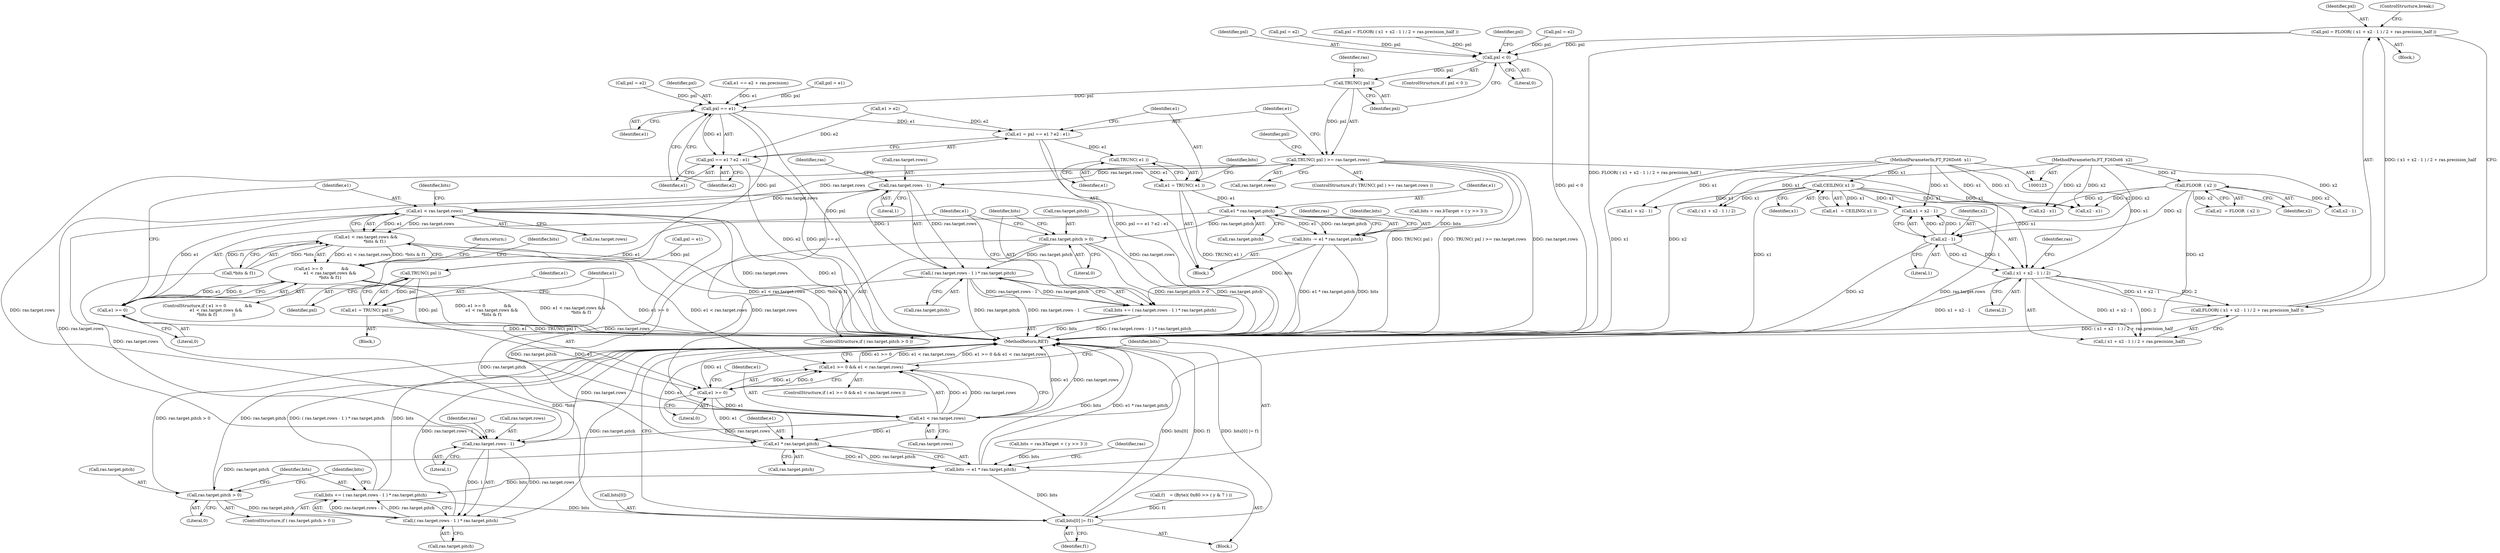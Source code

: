 digraph "1_savannah_b3500af717010137046ec4076d1e1c0641e33727_4@integer" {
"1000177" [label="(Call,pxl = FLOOR( ( x1 + x2 - 1 ) / 2 + ras.precision_half ))"];
"1000179" [label="(Call,FLOOR( ( x1 + x2 - 1 ) / 2 + ras.precision_half ))"];
"1000181" [label="(Call,( x1 + x2 - 1 ) / 2)"];
"1000137" [label="(Call,CEILING( x1 ))"];
"1000125" [label="(MethodParameterIn,FT_F26Dot6  x1)"];
"1000184" [label="(Call,x2 - 1)"];
"1000141" [label="(Call,FLOOR  ( x2 ))"];
"1000126" [label="(MethodParameterIn,FT_F26Dot6  x2)"];
"1000276" [label="(Call,pxl < 0)"];
"1000285" [label="(Call,TRUNC( pxl ))"];
"1000284" [label="(Call,TRUNC( pxl ) >= ras.target.rows)"];
"1000345" [label="(Call,ras.target.rows - 1)"];
"1000344" [label="(Call,( ras.target.rows - 1 ) * ras.target.pitch)"];
"1000342" [label="(Call,bits += ( ras.target.rows - 1 ) * ras.target.pitch)"];
"1000414" [label="(Call,e1 * ras.target.pitch)"];
"1000412" [label="(Call,bits -= e1 * ras.target.pitch)"];
"1000429" [label="(Call,bits += ( ras.target.rows - 1 ) * ras.target.pitch)"];
"1000444" [label="(Call,bits[0] |= f1)"];
"1000422" [label="(Call,ras.target.pitch > 0)"];
"1000431" [label="(Call,( ras.target.rows - 1 ) * ras.target.pitch)"];
"1000363" [label="(Call,e1 < ras.target.rows)"];
"1000362" [label="(Call,e1 < ras.target.rows &&\n             *bits & f1)"];
"1000358" [label="(Call,e1 >= 0              &&\n             e1 < ras.target.rows &&\n             *bits & f1)"];
"1000400" [label="(Call,e1 >= 0 && e1 < ras.target.rows)"];
"1000404" [label="(Call,e1 < ras.target.rows)"];
"1000432" [label="(Call,ras.target.rows - 1)"];
"1000298" [label="(Call,pxl == e1)"];
"1000295" [label="(Call,e1 = pxl == e1 ? e2 : e1)"];
"1000305" [label="(Call,TRUNC( e1 ))"];
"1000303" [label="(Call,e1 = TRUNC( e1 ))"];
"1000327" [label="(Call,e1 * ras.target.pitch)"];
"1000325" [label="(Call,bits -= e1 * ras.target.pitch)"];
"1000335" [label="(Call,ras.target.pitch > 0)"];
"1000359" [label="(Call,e1 >= 0)"];
"1000297" [label="(Call,pxl == e1 ? e2 : e1)"];
"1000397" [label="(Call,TRUNC( pxl ))"];
"1000395" [label="(Call,e1 = TRUNC( pxl ))"];
"1000401" [label="(Call,e1 >= 0)"];
"1000293" [label="(Identifier,pxl)"];
"1000343" [label="(Identifier,bits)"];
"1000377" [label="(Call,bits = ras.bTarget + ( y >> 3 ))"];
"1000438" [label="(Literal,1)"];
"1000263" [label="(Call,x1 + x2 - 1)"];
"1000441" [label="(Identifier,ras)"];
"1000304" [label="(Identifier,e1)"];
"1000397" [label="(Call,TRUNC( pxl ))"];
"1000262" [label="(Call,( x1 + x2 - 1 ) / 2)"];
"1000126" [label="(MethodParameterIn,FT_F26Dot6  x2)"];
"1000189" [label="(Identifier,ras)"];
"1000374" [label="(Return,return;)"];
"1000135" [label="(Call,e1  = CEILING( x1 ))"];
"1000170" [label="(Block,)"];
"1000277" [label="(Identifier,pxl)"];
"1000351" [label="(Literal,1)"];
"1000428" [label="(Literal,0)"];
"1000326" [label="(Identifier,bits)"];
"1000398" [label="(Identifier,pxl)"];
"1000296" [label="(Identifier,e1)"];
"1000429" [label="(Call,bits += ( ras.target.rows - 1 ) * ras.target.pitch)"];
"1000178" [label="(Identifier,pxl)"];
"1000167" [label="(Block,)"];
"1000364" [label="(Identifier,e1)"];
"1000180" [label="(Call,( x1 + x2 - 1 ) / 2 + ras.precision_half)"];
"1000141" [label="(Call,FLOOR  ( x2 ))"];
"1000415" [label="(Identifier,e1)"];
"1000307" [label="(Call,bits = ras.bTarget + ( y >> 3 ))"];
"1000362" [label="(Call,e1 < ras.target.rows &&\n             *bits & f1)"];
"1000370" [label="(Call,*bits & f1)"];
"1000414" [label="(Call,e1 * ras.target.pitch)"];
"1000191" [label="(ControlStructure,break;)"];
"1000284" [label="(Call,TRUNC( pxl ) >= ras.target.rows)"];
"1000308" [label="(Identifier,bits)"];
"1000400" [label="(Call,e1 >= 0 && e1 < ras.target.rows)"];
"1000187" [label="(Literal,2)"];
"1000395" [label="(Call,e1 = TRUNC( pxl ))"];
"1000177" [label="(Call,pxl = FLOOR( ( x1 + x2 - 1 ) / 2 + ras.precision_half ))"];
"1000346" [label="(Call,ras.target.rows)"];
"1000287" [label="(Call,ras.target.rows)"];
"1000446" [label="(Identifier,bits)"];
"1000412" [label="(Call,bits -= e1 * ras.target.pitch)"];
"1000401" [label="(Call,e1 >= 0)"];
"1000406" [label="(Call,ras.target.rows)"];
"1000403" [label="(Literal,0)"];
"1000172" [label="(Call,pxl = e2)"];
"1000279" [label="(Call,pxl = e1)"];
"1000182" [label="(Call,x1 + x2 - 1)"];
"1000405" [label="(Identifier,e1)"];
"1000361" [label="(Literal,0)"];
"1000184" [label="(Call,x2 - 1)"];
"1000433" [label="(Call,ras.target.rows)"];
"1000336" [label="(Call,ras.target.pitch)"];
"1000386" [label="(Call,f1   = (Byte)( 0x80 >> ( y & 7 ) ))"];
"1000431" [label="(Call,( ras.target.rows - 1 ) * ras.target.pitch)"];
"1000143" [label="(Call,pxl = e1)"];
"1000292" [label="(Call,pxl = e2)"];
"1000425" [label="(Identifier,ras)"];
"1000352" [label="(Call,ras.target.pitch)"];
"1000295" [label="(Call,e1 = pxl == e1 ? e2 : e1)"];
"1000186" [label="(Literal,1)"];
"1000302" [label="(Identifier,e1)"];
"1000297" [label="(Call,pxl == e1 ? e2 : e1)"];
"1000402" [label="(Identifier,e1)"];
"1000365" [label="(Call,ras.target.rows)"];
"1000411" [label="(Block,)"];
"1000327" [label="(Call,e1 * ras.target.pitch)"];
"1000300" [label="(Identifier,e1)"];
"1000359" [label="(Call,e1 >= 0)"];
"1000354" [label="(Identifier,ras)"];
"1000278" [label="(Literal,0)"];
"1000142" [label="(Identifier,x2)"];
"1000335" [label="(Call,ras.target.pitch > 0)"];
"1000416" [label="(Call,ras.target.pitch)"];
"1000299" [label="(Identifier,pxl)"];
"1000137" [label="(Call,CEILING( x1 ))"];
"1000181" [label="(Call,( x1 + x2 - 1 ) / 2)"];
"1000329" [label="(Call,ras.target.pitch)"];
"1000305" [label="(Call,TRUNC( e1 ))"];
"1000258" [label="(Call,pxl = FLOOR( ( x1 + x2 - 1 ) / 2 + ras.precision_half ))"];
"1000301" [label="(Identifier,e2)"];
"1000444" [label="(Call,bits[0] |= f1)"];
"1000276" [label="(Call,pxl < 0)"];
"1000179" [label="(Call,FLOOR( ( x1 + x2 - 1 ) / 2 + ras.precision_half ))"];
"1000325" [label="(Call,bits -= e1 * ras.target.pitch)"];
"1000449" [label="(MethodReturn,RET)"];
"1000342" [label="(Call,bits += ( ras.target.rows - 1 ) * ras.target.pitch)"];
"1000160" [label="(Call,e1 == e2 + ras.precision)"];
"1000243" [label="(Call,x2 - x1)"];
"1000404" [label="(Call,e1 < ras.target.rows)"];
"1000341" [label="(Literal,0)"];
"1000422" [label="(Call,ras.target.pitch > 0)"];
"1000338" [label="(Identifier,ras)"];
"1000275" [label="(ControlStructure,if ( pxl < 0 ))"];
"1000344" [label="(Call,( ras.target.rows - 1 ) * ras.target.pitch)"];
"1000215" [label="(Call,x2 - x1)"];
"1000372" [label="(Identifier,bits)"];
"1000357" [label="(ControlStructure,if ( e1 >= 0              &&\n             e1 < ras.target.rows &&\n             *bits & f1           ))"];
"1000185" [label="(Identifier,x2)"];
"1000363" [label="(Call,e1 < ras.target.rows)"];
"1000147" [label="(Call,e1 > e2)"];
"1000439" [label="(Call,ras.target.pitch)"];
"1000129" [label="(Block,)"];
"1000360" [label="(Identifier,e1)"];
"1000280" [label="(Identifier,pxl)"];
"1000306" [label="(Identifier,e1)"];
"1000125" [label="(MethodParameterIn,FT_F26Dot6  x1)"];
"1000413" [label="(Identifier,bits)"];
"1000448" [label="(Identifier,f1)"];
"1000396" [label="(Identifier,e1)"];
"1000430" [label="(Identifier,bits)"];
"1000289" [label="(Identifier,ras)"];
"1000285" [label="(Call,TRUNC( pxl ))"];
"1000399" [label="(ControlStructure,if ( e1 >= 0 && e1 < ras.target.rows ))"];
"1000254" [label="(Call,pxl = e2)"];
"1000432" [label="(Call,ras.target.rows - 1)"];
"1000139" [label="(Call,e2  = FLOOR  ( x2 ))"];
"1000303" [label="(Call,e1 = TRUNC( e1 ))"];
"1000283" [label="(ControlStructure,if ( TRUNC( pxl ) >= ras.target.rows ))"];
"1000334" [label="(ControlStructure,if ( ras.target.pitch > 0 ))"];
"1000378" [label="(Identifier,bits)"];
"1000423" [label="(Call,ras.target.pitch)"];
"1000358" [label="(Call,e1 >= 0              &&\n             e1 < ras.target.rows &&\n             *bits & f1)"];
"1000298" [label="(Call,pxl == e1)"];
"1000421" [label="(ControlStructure,if ( ras.target.pitch > 0 ))"];
"1000286" [label="(Identifier,pxl)"];
"1000328" [label="(Identifier,e1)"];
"1000265" [label="(Call,x2 - 1)"];
"1000138" [label="(Identifier,x1)"];
"1000445" [label="(Call,bits[0])"];
"1000345" [label="(Call,ras.target.rows - 1)"];
"1000177" -> "1000170"  [label="AST: "];
"1000177" -> "1000179"  [label="CFG: "];
"1000178" -> "1000177"  [label="AST: "];
"1000179" -> "1000177"  [label="AST: "];
"1000191" -> "1000177"  [label="CFG: "];
"1000177" -> "1000449"  [label="DDG: FLOOR( ( x1 + x2 - 1 ) / 2 + ras.precision_half )"];
"1000179" -> "1000177"  [label="DDG: ( x1 + x2 - 1 ) / 2 + ras.precision_half"];
"1000177" -> "1000276"  [label="DDG: pxl"];
"1000179" -> "1000180"  [label="CFG: "];
"1000180" -> "1000179"  [label="AST: "];
"1000179" -> "1000449"  [label="DDG: ( x1 + x2 - 1 ) / 2 + ras.precision_half"];
"1000181" -> "1000179"  [label="DDG: x1 + x2 - 1"];
"1000181" -> "1000179"  [label="DDG: 2"];
"1000181" -> "1000180"  [label="AST: "];
"1000181" -> "1000187"  [label="CFG: "];
"1000182" -> "1000181"  [label="AST: "];
"1000187" -> "1000181"  [label="AST: "];
"1000189" -> "1000181"  [label="CFG: "];
"1000181" -> "1000449"  [label="DDG: x1 + x2 - 1"];
"1000181" -> "1000180"  [label="DDG: x1 + x2 - 1"];
"1000181" -> "1000180"  [label="DDG: 2"];
"1000137" -> "1000181"  [label="DDG: x1"];
"1000125" -> "1000181"  [label="DDG: x1"];
"1000184" -> "1000181"  [label="DDG: x2"];
"1000184" -> "1000181"  [label="DDG: 1"];
"1000137" -> "1000135"  [label="AST: "];
"1000137" -> "1000138"  [label="CFG: "];
"1000138" -> "1000137"  [label="AST: "];
"1000135" -> "1000137"  [label="CFG: "];
"1000137" -> "1000449"  [label="DDG: x1"];
"1000137" -> "1000135"  [label="DDG: x1"];
"1000125" -> "1000137"  [label="DDG: x1"];
"1000137" -> "1000182"  [label="DDG: x1"];
"1000137" -> "1000215"  [label="DDG: x1"];
"1000137" -> "1000243"  [label="DDG: x1"];
"1000137" -> "1000262"  [label="DDG: x1"];
"1000137" -> "1000263"  [label="DDG: x1"];
"1000125" -> "1000123"  [label="AST: "];
"1000125" -> "1000449"  [label="DDG: x1"];
"1000125" -> "1000182"  [label="DDG: x1"];
"1000125" -> "1000215"  [label="DDG: x1"];
"1000125" -> "1000243"  [label="DDG: x1"];
"1000125" -> "1000262"  [label="DDG: x1"];
"1000125" -> "1000263"  [label="DDG: x1"];
"1000184" -> "1000182"  [label="AST: "];
"1000184" -> "1000186"  [label="CFG: "];
"1000185" -> "1000184"  [label="AST: "];
"1000186" -> "1000184"  [label="AST: "];
"1000182" -> "1000184"  [label="CFG: "];
"1000184" -> "1000449"  [label="DDG: x2"];
"1000184" -> "1000182"  [label="DDG: x2"];
"1000184" -> "1000182"  [label="DDG: 1"];
"1000141" -> "1000184"  [label="DDG: x2"];
"1000126" -> "1000184"  [label="DDG: x2"];
"1000141" -> "1000139"  [label="AST: "];
"1000141" -> "1000142"  [label="CFG: "];
"1000142" -> "1000141"  [label="AST: "];
"1000139" -> "1000141"  [label="CFG: "];
"1000141" -> "1000449"  [label="DDG: x2"];
"1000141" -> "1000139"  [label="DDG: x2"];
"1000126" -> "1000141"  [label="DDG: x2"];
"1000141" -> "1000215"  [label="DDG: x2"];
"1000141" -> "1000243"  [label="DDG: x2"];
"1000141" -> "1000265"  [label="DDG: x2"];
"1000126" -> "1000123"  [label="AST: "];
"1000126" -> "1000449"  [label="DDG: x2"];
"1000126" -> "1000215"  [label="DDG: x2"];
"1000126" -> "1000243"  [label="DDG: x2"];
"1000126" -> "1000265"  [label="DDG: x2"];
"1000276" -> "1000275"  [label="AST: "];
"1000276" -> "1000278"  [label="CFG: "];
"1000277" -> "1000276"  [label="AST: "];
"1000278" -> "1000276"  [label="AST: "];
"1000280" -> "1000276"  [label="CFG: "];
"1000286" -> "1000276"  [label="CFG: "];
"1000276" -> "1000449"  [label="DDG: pxl < 0"];
"1000254" -> "1000276"  [label="DDG: pxl"];
"1000172" -> "1000276"  [label="DDG: pxl"];
"1000258" -> "1000276"  [label="DDG: pxl"];
"1000276" -> "1000285"  [label="DDG: pxl"];
"1000285" -> "1000284"  [label="AST: "];
"1000285" -> "1000286"  [label="CFG: "];
"1000286" -> "1000285"  [label="AST: "];
"1000289" -> "1000285"  [label="CFG: "];
"1000285" -> "1000284"  [label="DDG: pxl"];
"1000285" -> "1000298"  [label="DDG: pxl"];
"1000284" -> "1000283"  [label="AST: "];
"1000284" -> "1000287"  [label="CFG: "];
"1000287" -> "1000284"  [label="AST: "];
"1000293" -> "1000284"  [label="CFG: "];
"1000296" -> "1000284"  [label="CFG: "];
"1000284" -> "1000449"  [label="DDG: TRUNC( pxl )"];
"1000284" -> "1000449"  [label="DDG: TRUNC( pxl ) >= ras.target.rows"];
"1000284" -> "1000449"  [label="DDG: ras.target.rows"];
"1000284" -> "1000345"  [label="DDG: ras.target.rows"];
"1000284" -> "1000363"  [label="DDG: ras.target.rows"];
"1000284" -> "1000404"  [label="DDG: ras.target.rows"];
"1000284" -> "1000432"  [label="DDG: ras.target.rows"];
"1000345" -> "1000344"  [label="AST: "];
"1000345" -> "1000351"  [label="CFG: "];
"1000346" -> "1000345"  [label="AST: "];
"1000351" -> "1000345"  [label="AST: "];
"1000354" -> "1000345"  [label="CFG: "];
"1000345" -> "1000449"  [label="DDG: ras.target.rows"];
"1000345" -> "1000344"  [label="DDG: ras.target.rows"];
"1000345" -> "1000344"  [label="DDG: 1"];
"1000345" -> "1000363"  [label="DDG: ras.target.rows"];
"1000345" -> "1000404"  [label="DDG: ras.target.rows"];
"1000345" -> "1000432"  [label="DDG: ras.target.rows"];
"1000344" -> "1000342"  [label="AST: "];
"1000344" -> "1000352"  [label="CFG: "];
"1000352" -> "1000344"  [label="AST: "];
"1000342" -> "1000344"  [label="CFG: "];
"1000344" -> "1000449"  [label="DDG: ras.target.pitch"];
"1000344" -> "1000449"  [label="DDG: ras.target.rows - 1"];
"1000344" -> "1000342"  [label="DDG: ras.target.rows - 1"];
"1000344" -> "1000342"  [label="DDG: ras.target.pitch"];
"1000335" -> "1000344"  [label="DDG: ras.target.pitch"];
"1000344" -> "1000414"  [label="DDG: ras.target.pitch"];
"1000342" -> "1000334"  [label="AST: "];
"1000343" -> "1000342"  [label="AST: "];
"1000360" -> "1000342"  [label="CFG: "];
"1000342" -> "1000449"  [label="DDG: ( ras.target.rows - 1 ) * ras.target.pitch"];
"1000342" -> "1000449"  [label="DDG: bits"];
"1000325" -> "1000342"  [label="DDG: bits"];
"1000414" -> "1000412"  [label="AST: "];
"1000414" -> "1000416"  [label="CFG: "];
"1000415" -> "1000414"  [label="AST: "];
"1000416" -> "1000414"  [label="AST: "];
"1000412" -> "1000414"  [label="CFG: "];
"1000414" -> "1000449"  [label="DDG: e1"];
"1000414" -> "1000412"  [label="DDG: e1"];
"1000414" -> "1000412"  [label="DDG: ras.target.pitch"];
"1000404" -> "1000414"  [label="DDG: e1"];
"1000401" -> "1000414"  [label="DDG: e1"];
"1000335" -> "1000414"  [label="DDG: ras.target.pitch"];
"1000414" -> "1000422"  [label="DDG: ras.target.pitch"];
"1000412" -> "1000411"  [label="AST: "];
"1000413" -> "1000412"  [label="AST: "];
"1000425" -> "1000412"  [label="CFG: "];
"1000412" -> "1000449"  [label="DDG: e1 * ras.target.pitch"];
"1000412" -> "1000449"  [label="DDG: bits"];
"1000377" -> "1000412"  [label="DDG: bits"];
"1000412" -> "1000429"  [label="DDG: bits"];
"1000412" -> "1000444"  [label="DDG: bits"];
"1000429" -> "1000421"  [label="AST: "];
"1000429" -> "1000431"  [label="CFG: "];
"1000430" -> "1000429"  [label="AST: "];
"1000431" -> "1000429"  [label="AST: "];
"1000446" -> "1000429"  [label="CFG: "];
"1000429" -> "1000449"  [label="DDG: ( ras.target.rows - 1 ) * ras.target.pitch"];
"1000429" -> "1000449"  [label="DDG: bits"];
"1000431" -> "1000429"  [label="DDG: ras.target.rows - 1"];
"1000431" -> "1000429"  [label="DDG: ras.target.pitch"];
"1000429" -> "1000444"  [label="DDG: bits"];
"1000444" -> "1000411"  [label="AST: "];
"1000444" -> "1000448"  [label="CFG: "];
"1000445" -> "1000444"  [label="AST: "];
"1000448" -> "1000444"  [label="AST: "];
"1000449" -> "1000444"  [label="CFG: "];
"1000444" -> "1000449"  [label="DDG: bits[0]"];
"1000444" -> "1000449"  [label="DDG: f1"];
"1000444" -> "1000449"  [label="DDG: bits[0] |= f1"];
"1000370" -> "1000444"  [label="DDG: *bits"];
"1000386" -> "1000444"  [label="DDG: f1"];
"1000422" -> "1000421"  [label="AST: "];
"1000422" -> "1000428"  [label="CFG: "];
"1000423" -> "1000422"  [label="AST: "];
"1000428" -> "1000422"  [label="AST: "];
"1000430" -> "1000422"  [label="CFG: "];
"1000446" -> "1000422"  [label="CFG: "];
"1000422" -> "1000449"  [label="DDG: ras.target.pitch"];
"1000422" -> "1000449"  [label="DDG: ras.target.pitch > 0"];
"1000422" -> "1000431"  [label="DDG: ras.target.pitch"];
"1000431" -> "1000439"  [label="CFG: "];
"1000432" -> "1000431"  [label="AST: "];
"1000439" -> "1000431"  [label="AST: "];
"1000431" -> "1000449"  [label="DDG: ras.target.rows - 1"];
"1000431" -> "1000449"  [label="DDG: ras.target.pitch"];
"1000432" -> "1000431"  [label="DDG: ras.target.rows"];
"1000432" -> "1000431"  [label="DDG: 1"];
"1000363" -> "1000362"  [label="AST: "];
"1000363" -> "1000365"  [label="CFG: "];
"1000364" -> "1000363"  [label="AST: "];
"1000365" -> "1000363"  [label="AST: "];
"1000372" -> "1000363"  [label="CFG: "];
"1000362" -> "1000363"  [label="CFG: "];
"1000363" -> "1000449"  [label="DDG: ras.target.rows"];
"1000363" -> "1000449"  [label="DDG: e1"];
"1000363" -> "1000362"  [label="DDG: e1"];
"1000363" -> "1000362"  [label="DDG: ras.target.rows"];
"1000359" -> "1000363"  [label="DDG: e1"];
"1000363" -> "1000404"  [label="DDG: ras.target.rows"];
"1000363" -> "1000432"  [label="DDG: ras.target.rows"];
"1000362" -> "1000358"  [label="AST: "];
"1000362" -> "1000370"  [label="CFG: "];
"1000370" -> "1000362"  [label="AST: "];
"1000358" -> "1000362"  [label="CFG: "];
"1000362" -> "1000449"  [label="DDG: *bits & f1"];
"1000362" -> "1000449"  [label="DDG: e1 < ras.target.rows"];
"1000362" -> "1000358"  [label="DDG: e1 < ras.target.rows"];
"1000362" -> "1000358"  [label="DDG: *bits & f1"];
"1000370" -> "1000362"  [label="DDG: *bits"];
"1000370" -> "1000362"  [label="DDG: f1"];
"1000362" -> "1000400"  [label="DDG: e1 < ras.target.rows"];
"1000358" -> "1000357"  [label="AST: "];
"1000358" -> "1000359"  [label="CFG: "];
"1000359" -> "1000358"  [label="AST: "];
"1000374" -> "1000358"  [label="CFG: "];
"1000378" -> "1000358"  [label="CFG: "];
"1000358" -> "1000449"  [label="DDG: e1 >= 0              &&\n             e1 < ras.target.rows &&\n             *bits & f1"];
"1000358" -> "1000449"  [label="DDG: e1 < ras.target.rows &&\n             *bits & f1"];
"1000358" -> "1000449"  [label="DDG: e1 >= 0"];
"1000359" -> "1000358"  [label="DDG: e1"];
"1000359" -> "1000358"  [label="DDG: 0"];
"1000400" -> "1000399"  [label="AST: "];
"1000400" -> "1000401"  [label="CFG: "];
"1000400" -> "1000404"  [label="CFG: "];
"1000401" -> "1000400"  [label="AST: "];
"1000404" -> "1000400"  [label="AST: "];
"1000413" -> "1000400"  [label="CFG: "];
"1000449" -> "1000400"  [label="CFG: "];
"1000400" -> "1000449"  [label="DDG: e1 >= 0"];
"1000400" -> "1000449"  [label="DDG: e1 < ras.target.rows"];
"1000400" -> "1000449"  [label="DDG: e1 >= 0 && e1 < ras.target.rows"];
"1000401" -> "1000400"  [label="DDG: e1"];
"1000401" -> "1000400"  [label="DDG: 0"];
"1000404" -> "1000400"  [label="DDG: e1"];
"1000404" -> "1000400"  [label="DDG: ras.target.rows"];
"1000404" -> "1000406"  [label="CFG: "];
"1000405" -> "1000404"  [label="AST: "];
"1000406" -> "1000404"  [label="AST: "];
"1000404" -> "1000449"  [label="DDG: e1"];
"1000404" -> "1000449"  [label="DDG: ras.target.rows"];
"1000401" -> "1000404"  [label="DDG: e1"];
"1000404" -> "1000432"  [label="DDG: ras.target.rows"];
"1000432" -> "1000438"  [label="CFG: "];
"1000433" -> "1000432"  [label="AST: "];
"1000438" -> "1000432"  [label="AST: "];
"1000441" -> "1000432"  [label="CFG: "];
"1000432" -> "1000449"  [label="DDG: ras.target.rows"];
"1000298" -> "1000297"  [label="AST: "];
"1000298" -> "1000300"  [label="CFG: "];
"1000299" -> "1000298"  [label="AST: "];
"1000300" -> "1000298"  [label="AST: "];
"1000301" -> "1000298"  [label="CFG: "];
"1000302" -> "1000298"  [label="CFG: "];
"1000298" -> "1000449"  [label="DDG: pxl"];
"1000298" -> "1000295"  [label="DDG: e1"];
"1000279" -> "1000298"  [label="DDG: pxl"];
"1000292" -> "1000298"  [label="DDG: pxl"];
"1000160" -> "1000298"  [label="DDG: e1"];
"1000298" -> "1000297"  [label="DDG: e1"];
"1000298" -> "1000397"  [label="DDG: pxl"];
"1000295" -> "1000167"  [label="AST: "];
"1000295" -> "1000297"  [label="CFG: "];
"1000296" -> "1000295"  [label="AST: "];
"1000297" -> "1000295"  [label="AST: "];
"1000304" -> "1000295"  [label="CFG: "];
"1000295" -> "1000449"  [label="DDG: pxl == e1 ? e2 : e1"];
"1000147" -> "1000295"  [label="DDG: e2"];
"1000295" -> "1000305"  [label="DDG: e1"];
"1000305" -> "1000303"  [label="AST: "];
"1000305" -> "1000306"  [label="CFG: "];
"1000306" -> "1000305"  [label="AST: "];
"1000303" -> "1000305"  [label="CFG: "];
"1000305" -> "1000303"  [label="DDG: e1"];
"1000303" -> "1000167"  [label="AST: "];
"1000304" -> "1000303"  [label="AST: "];
"1000308" -> "1000303"  [label="CFG: "];
"1000303" -> "1000449"  [label="DDG: TRUNC( e1 )"];
"1000303" -> "1000327"  [label="DDG: e1"];
"1000327" -> "1000325"  [label="AST: "];
"1000327" -> "1000329"  [label="CFG: "];
"1000328" -> "1000327"  [label="AST: "];
"1000329" -> "1000327"  [label="AST: "];
"1000325" -> "1000327"  [label="CFG: "];
"1000327" -> "1000325"  [label="DDG: e1"];
"1000327" -> "1000325"  [label="DDG: ras.target.pitch"];
"1000327" -> "1000335"  [label="DDG: ras.target.pitch"];
"1000327" -> "1000359"  [label="DDG: e1"];
"1000325" -> "1000167"  [label="AST: "];
"1000326" -> "1000325"  [label="AST: "];
"1000338" -> "1000325"  [label="CFG: "];
"1000325" -> "1000449"  [label="DDG: bits"];
"1000325" -> "1000449"  [label="DDG: e1 * ras.target.pitch"];
"1000307" -> "1000325"  [label="DDG: bits"];
"1000335" -> "1000334"  [label="AST: "];
"1000335" -> "1000341"  [label="CFG: "];
"1000336" -> "1000335"  [label="AST: "];
"1000341" -> "1000335"  [label="AST: "];
"1000343" -> "1000335"  [label="CFG: "];
"1000360" -> "1000335"  [label="CFG: "];
"1000335" -> "1000449"  [label="DDG: ras.target.pitch"];
"1000335" -> "1000449"  [label="DDG: ras.target.pitch > 0"];
"1000359" -> "1000361"  [label="CFG: "];
"1000360" -> "1000359"  [label="AST: "];
"1000361" -> "1000359"  [label="AST: "];
"1000364" -> "1000359"  [label="CFG: "];
"1000359" -> "1000449"  [label="DDG: e1"];
"1000297" -> "1000301"  [label="CFG: "];
"1000297" -> "1000302"  [label="CFG: "];
"1000301" -> "1000297"  [label="AST: "];
"1000302" -> "1000297"  [label="AST: "];
"1000297" -> "1000449"  [label="DDG: pxl == e1"];
"1000297" -> "1000449"  [label="DDG: e2"];
"1000147" -> "1000297"  [label="DDG: e2"];
"1000397" -> "1000395"  [label="AST: "];
"1000397" -> "1000398"  [label="CFG: "];
"1000398" -> "1000397"  [label="AST: "];
"1000395" -> "1000397"  [label="CFG: "];
"1000397" -> "1000449"  [label="DDG: pxl"];
"1000397" -> "1000395"  [label="DDG: pxl"];
"1000143" -> "1000397"  [label="DDG: pxl"];
"1000395" -> "1000129"  [label="AST: "];
"1000396" -> "1000395"  [label="AST: "];
"1000402" -> "1000395"  [label="CFG: "];
"1000395" -> "1000449"  [label="DDG: TRUNC( pxl )"];
"1000395" -> "1000401"  [label="DDG: e1"];
"1000401" -> "1000403"  [label="CFG: "];
"1000402" -> "1000401"  [label="AST: "];
"1000403" -> "1000401"  [label="AST: "];
"1000405" -> "1000401"  [label="CFG: "];
"1000401" -> "1000449"  [label="DDG: e1"];
}
